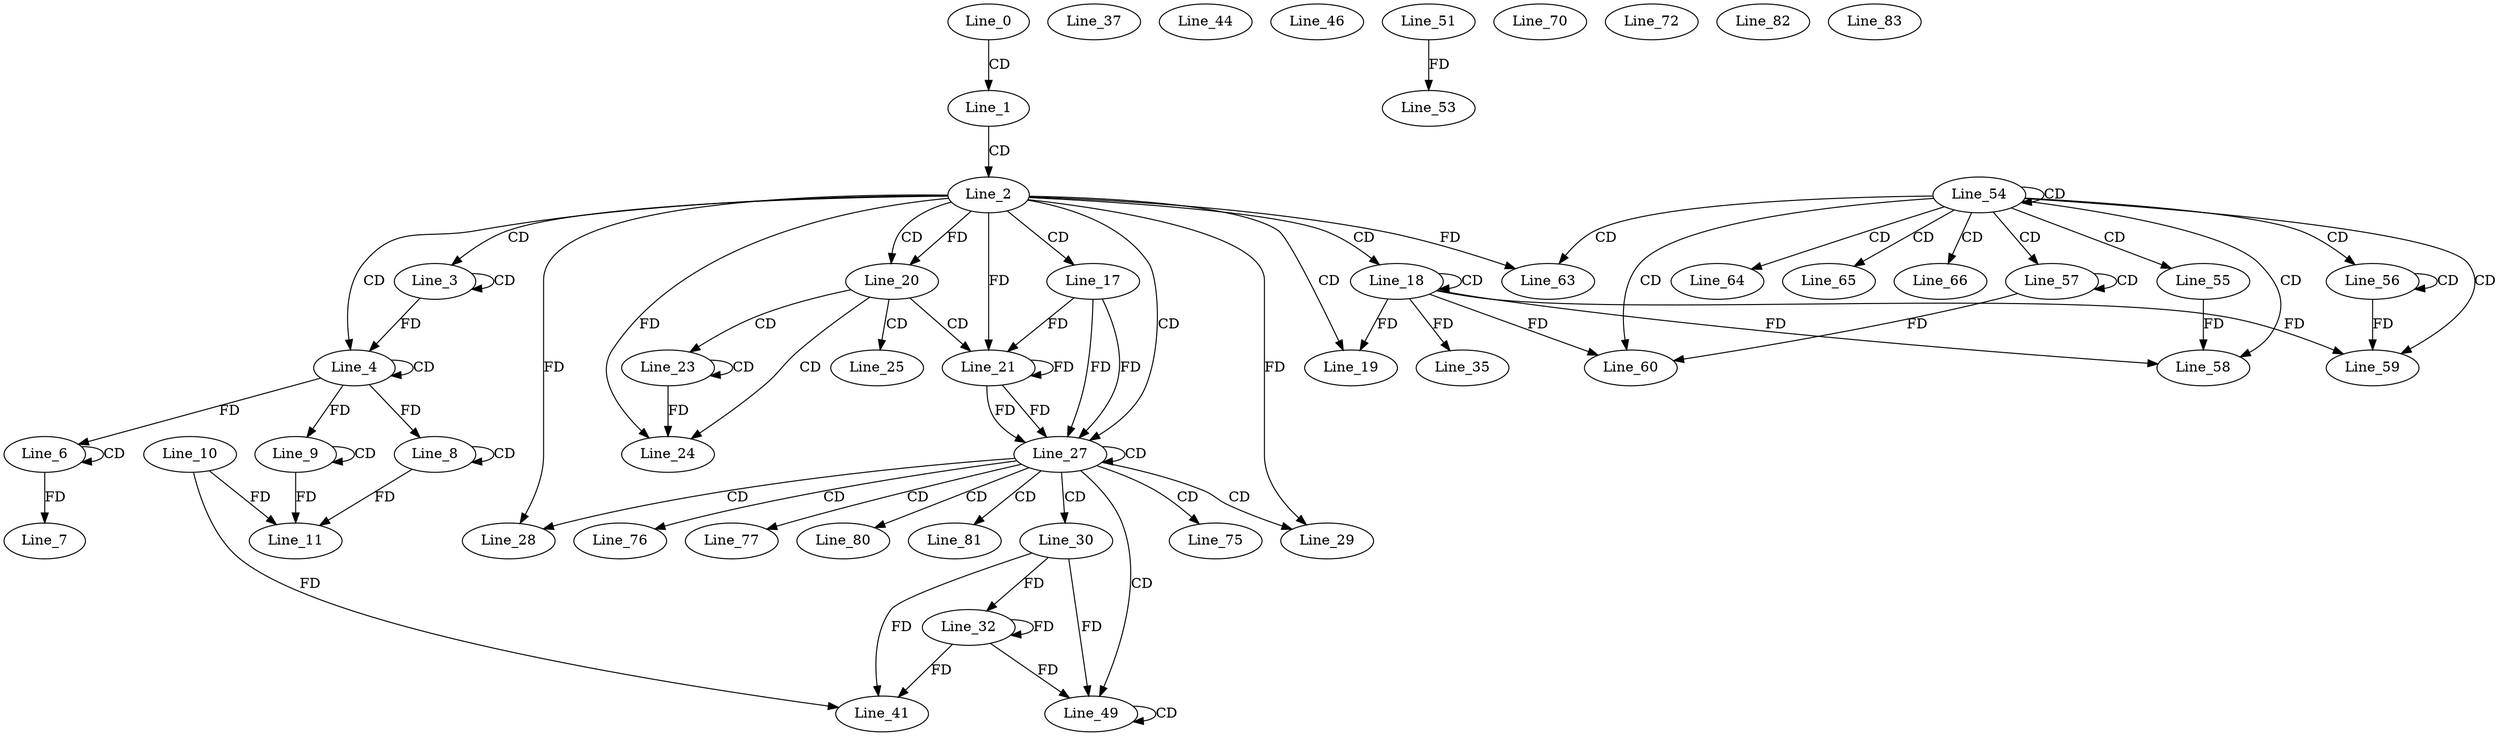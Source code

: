 digraph G {
  Line_0;
  Line_1;
  Line_2;
  Line_3;
  Line_3;
  Line_4;
  Line_4;
  Line_6;
  Line_6;
  Line_7;
  Line_8;
  Line_8;
  Line_9;
  Line_9;
  Line_11;
  Line_10;
  Line_17;
  Line_18;
  Line_18;
  Line_19;
  Line_20;
  Line_20;
  Line_21;
  Line_21;
  Line_23;
  Line_23;
  Line_24;
  Line_25;
  Line_27;
  Line_27;
  Line_28;
  Line_29;
  Line_30;
  Line_32;
  Line_32;
  Line_35;
  Line_37;
  Line_41;
  Line_41;
  Line_44;
  Line_46;
  Line_49;
  Line_49;
  Line_49;
  Line_51;
  Line_53;
  Line_54;
  Line_54;
  Line_55;
  Line_56;
  Line_56;
  Line_57;
  Line_57;
  Line_58;
  Line_59;
  Line_60;
  Line_63;
  Line_64;
  Line_65;
  Line_66;
  Line_70;
  Line_72;
  Line_75;
  Line_76;
  Line_77;
  Line_80;
  Line_81;
  Line_82;
  Line_83;
  Line_0 -> Line_1 [ label="CD" ];
  Line_1 -> Line_2 [ label="CD" ];
  Line_2 -> Line_3 [ label="CD" ];
  Line_3 -> Line_3 [ label="CD" ];
  Line_2 -> Line_4 [ label="CD" ];
  Line_4 -> Line_4 [ label="CD" ];
  Line_3 -> Line_4 [ label="FD" ];
  Line_6 -> Line_6 [ label="CD" ];
  Line_4 -> Line_6 [ label="FD" ];
  Line_6 -> Line_7 [ label="FD" ];
  Line_8 -> Line_8 [ label="CD" ];
  Line_4 -> Line_8 [ label="FD" ];
  Line_9 -> Line_9 [ label="CD" ];
  Line_4 -> Line_9 [ label="FD" ];
  Line_8 -> Line_11 [ label="FD" ];
  Line_9 -> Line_11 [ label="FD" ];
  Line_10 -> Line_11 [ label="FD" ];
  Line_2 -> Line_17 [ label="CD" ];
  Line_2 -> Line_18 [ label="CD" ];
  Line_18 -> Line_18 [ label="CD" ];
  Line_2 -> Line_19 [ label="CD" ];
  Line_18 -> Line_19 [ label="FD" ];
  Line_2 -> Line_20 [ label="CD" ];
  Line_2 -> Line_20 [ label="FD" ];
  Line_20 -> Line_21 [ label="CD" ];
  Line_17 -> Line_21 [ label="FD" ];
  Line_21 -> Line_21 [ label="FD" ];
  Line_2 -> Line_21 [ label="FD" ];
  Line_20 -> Line_23 [ label="CD" ];
  Line_23 -> Line_23 [ label="CD" ];
  Line_20 -> Line_24 [ label="CD" ];
  Line_23 -> Line_24 [ label="FD" ];
  Line_2 -> Line_24 [ label="FD" ];
  Line_20 -> Line_25 [ label="CD" ];
  Line_2 -> Line_27 [ label="CD" ];
  Line_17 -> Line_27 [ label="FD" ];
  Line_21 -> Line_27 [ label="FD" ];
  Line_27 -> Line_27 [ label="CD" ];
  Line_17 -> Line_27 [ label="FD" ];
  Line_21 -> Line_27 [ label="FD" ];
  Line_27 -> Line_28 [ label="CD" ];
  Line_2 -> Line_28 [ label="FD" ];
  Line_27 -> Line_29 [ label="CD" ];
  Line_2 -> Line_29 [ label="FD" ];
  Line_27 -> Line_30 [ label="CD" ];
  Line_30 -> Line_32 [ label="FD" ];
  Line_32 -> Line_32 [ label="FD" ];
  Line_18 -> Line_35 [ label="FD" ];
  Line_30 -> Line_41 [ label="FD" ];
  Line_32 -> Line_41 [ label="FD" ];
  Line_10 -> Line_41 [ label="FD" ];
  Line_27 -> Line_49 [ label="CD" ];
  Line_49 -> Line_49 [ label="CD" ];
  Line_30 -> Line_49 [ label="FD" ];
  Line_32 -> Line_49 [ label="FD" ];
  Line_51 -> Line_53 [ label="FD" ];
  Line_54 -> Line_54 [ label="CD" ];
  Line_54 -> Line_55 [ label="CD" ];
  Line_54 -> Line_56 [ label="CD" ];
  Line_56 -> Line_56 [ label="CD" ];
  Line_54 -> Line_57 [ label="CD" ];
  Line_57 -> Line_57 [ label="CD" ];
  Line_54 -> Line_58 [ label="CD" ];
  Line_18 -> Line_58 [ label="FD" ];
  Line_55 -> Line_58 [ label="FD" ];
  Line_54 -> Line_59 [ label="CD" ];
  Line_18 -> Line_59 [ label="FD" ];
  Line_56 -> Line_59 [ label="FD" ];
  Line_54 -> Line_60 [ label="CD" ];
  Line_18 -> Line_60 [ label="FD" ];
  Line_57 -> Line_60 [ label="FD" ];
  Line_54 -> Line_63 [ label="CD" ];
  Line_2 -> Line_63 [ label="FD" ];
  Line_54 -> Line_64 [ label="CD" ];
  Line_54 -> Line_65 [ label="CD" ];
  Line_54 -> Line_66 [ label="CD" ];
  Line_27 -> Line_75 [ label="CD" ];
  Line_27 -> Line_76 [ label="CD" ];
  Line_27 -> Line_77 [ label="CD" ];
  Line_27 -> Line_80 [ label="CD" ];
  Line_27 -> Line_81 [ label="CD" ];
}
